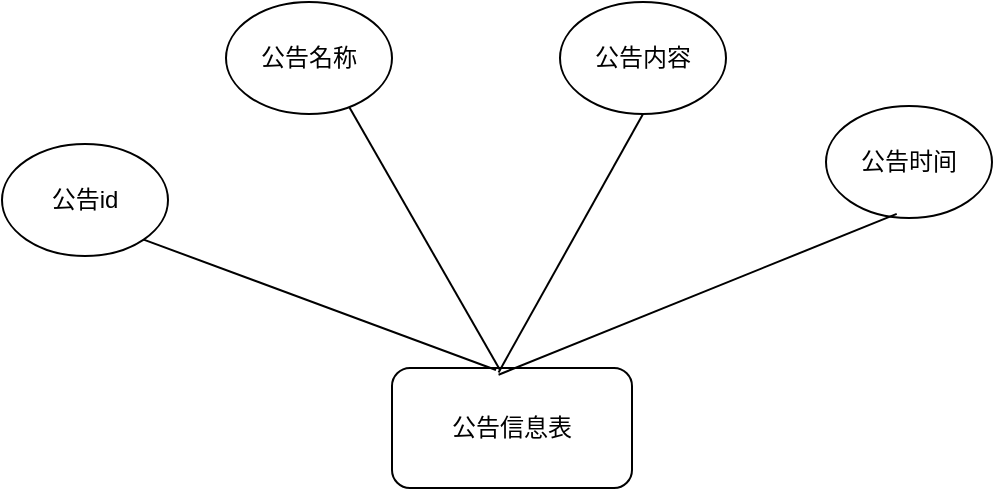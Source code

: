 <mxfile version="26.1.1">
  <diagram name="第 1 页" id="ichyi2vwhR61JE7YM1fG">
    <mxGraphModel dx="1647" dy="848" grid="0" gridSize="10" guides="1" tooltips="1" connect="1" arrows="1" fold="1" page="1" pageScale="1" pageWidth="827" pageHeight="1169" math="0" shadow="0">
      <root>
        <mxCell id="0" />
        <mxCell id="1" parent="0" />
        <mxCell id="E7I5gynyhYnkWF6V-4Y_-1" value="公告名称" style="ellipse;whiteSpace=wrap;html=1;" vertex="1" parent="1">
          <mxGeometry x="247" y="254" width="83" height="56" as="geometry" />
        </mxCell>
        <mxCell id="E7I5gynyhYnkWF6V-4Y_-2" value="公告信息表" style="rounded=1;whiteSpace=wrap;html=1;" vertex="1" parent="1">
          <mxGeometry x="330" y="437" width="120" height="60" as="geometry" />
        </mxCell>
        <mxCell id="E7I5gynyhYnkWF6V-4Y_-3" value="公告内容" style="ellipse;whiteSpace=wrap;html=1;" vertex="1" parent="1">
          <mxGeometry x="414" y="254" width="83" height="56" as="geometry" />
        </mxCell>
        <mxCell id="E7I5gynyhYnkWF6V-4Y_-4" value="公告时间" style="ellipse;whiteSpace=wrap;html=1;" vertex="1" parent="1">
          <mxGeometry x="547" y="306" width="83" height="56" as="geometry" />
        </mxCell>
        <mxCell id="E7I5gynyhYnkWF6V-4Y_-7" value="公告id" style="ellipse;whiteSpace=wrap;html=1;" vertex="1" parent="1">
          <mxGeometry x="135" y="325" width="83" height="56" as="geometry" />
        </mxCell>
        <mxCell id="E7I5gynyhYnkWF6V-4Y_-8" value="" style="endArrow=none;html=1;rounded=0;entryX=1;entryY=1;entryDx=0;entryDy=0;" edge="1" parent="1" target="E7I5gynyhYnkWF6V-4Y_-7">
          <mxGeometry width="50" height="50" relative="1" as="geometry">
            <mxPoint x="382" y="438" as="sourcePoint" />
            <mxPoint x="393" y="390" as="targetPoint" />
          </mxGeometry>
        </mxCell>
        <mxCell id="E7I5gynyhYnkWF6V-4Y_-9" value="" style="endArrow=none;html=1;rounded=0;entryX=0.744;entryY=0.943;entryDx=0;entryDy=0;entryPerimeter=0;" edge="1" parent="1" target="E7I5gynyhYnkWF6V-4Y_-1">
          <mxGeometry width="50" height="50" relative="1" as="geometry">
            <mxPoint x="384" y="438" as="sourcePoint" />
            <mxPoint x="180" y="342" as="targetPoint" />
          </mxGeometry>
        </mxCell>
        <mxCell id="E7I5gynyhYnkWF6V-4Y_-10" value="" style="endArrow=none;html=1;rounded=0;entryX=0.5;entryY=1;entryDx=0;entryDy=0;exitX=0.444;exitY=0.037;exitDx=0;exitDy=0;exitPerimeter=0;" edge="1" parent="1" source="E7I5gynyhYnkWF6V-4Y_-2" target="E7I5gynyhYnkWF6V-4Y_-3">
          <mxGeometry width="50" height="50" relative="1" as="geometry">
            <mxPoint x="394" y="448" as="sourcePoint" />
            <mxPoint x="259" y="267" as="targetPoint" />
          </mxGeometry>
        </mxCell>
        <mxCell id="E7I5gynyhYnkWF6V-4Y_-11" value="" style="endArrow=none;html=1;rounded=0;entryX=0.426;entryY=0.963;entryDx=0;entryDy=0;exitX=0.444;exitY=0.056;exitDx=0;exitDy=0;exitPerimeter=0;entryPerimeter=0;" edge="1" parent="1" source="E7I5gynyhYnkWF6V-4Y_-2" target="E7I5gynyhYnkWF6V-4Y_-4">
          <mxGeometry width="50" height="50" relative="1" as="geometry">
            <mxPoint x="394" y="451" as="sourcePoint" />
            <mxPoint x="361" y="220" as="targetPoint" />
          </mxGeometry>
        </mxCell>
      </root>
    </mxGraphModel>
  </diagram>
</mxfile>
